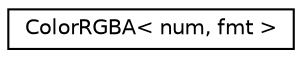 digraph "Graphical Class Hierarchy"
{
 // INTERACTIVE_SVG=YES
  edge [fontname="Helvetica",fontsize="10",labelfontname="Helvetica",labelfontsize="10"];
  node [fontname="Helvetica",fontsize="10",shape=record];
  rankdir="LR";
  Node1 [label="ColorRGBA\< num, fmt \>",height=0.2,width=0.4,color="black", fillcolor="white", style="filled",URL="$d0/d6d/class_color_r_g_b_a.html"];
}
